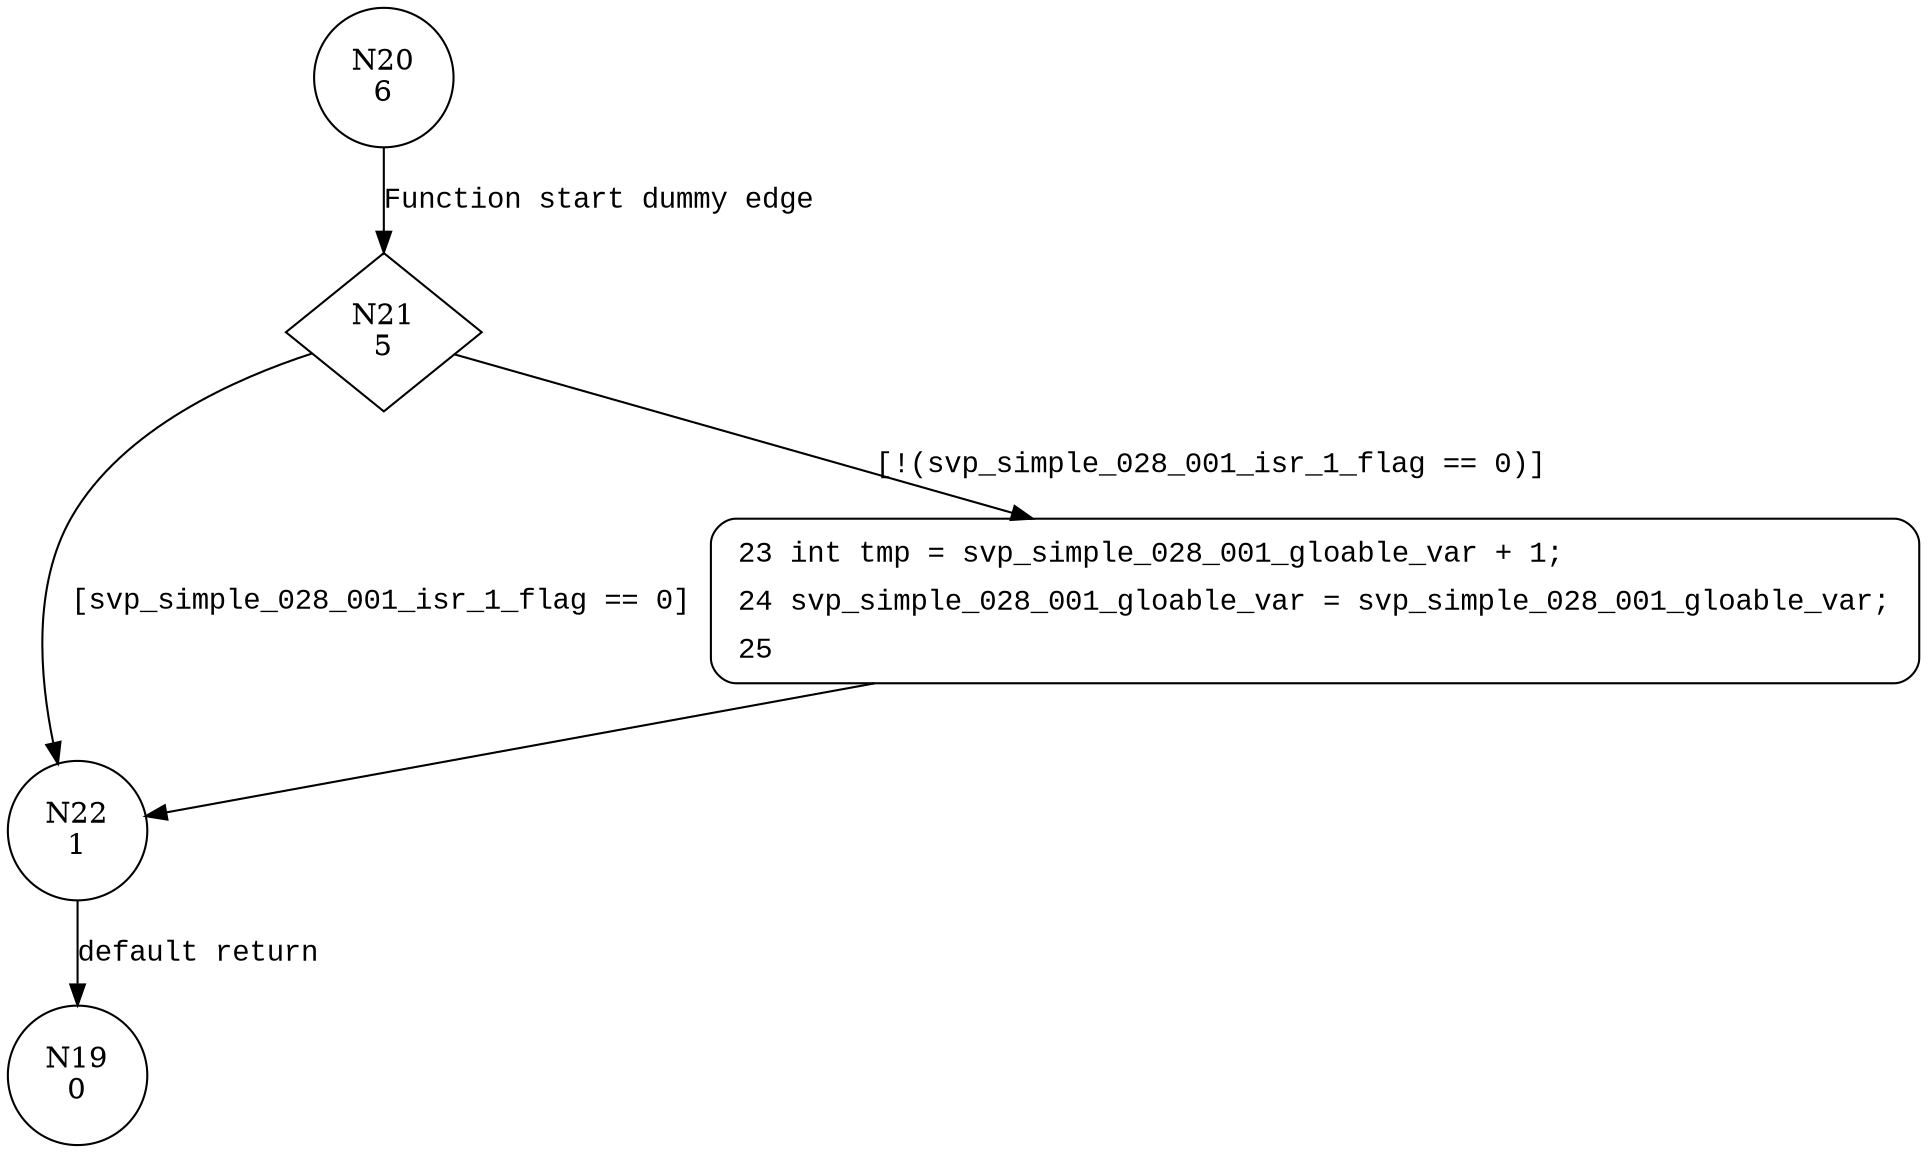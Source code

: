 digraph svp_simple_028_001_isr_2 {
20 [shape="circle" label="N20\n6"]
21 [shape="diamond" label="N21\n5"]
22 [shape="circle" label="N22\n1"]
23 [shape="circle" label="N23\n4"]
19 [shape="circle" label="N19\n0"]
23 [style="filled,bold" penwidth="1" fillcolor="white" fontname="Courier New" shape="Mrecord" label=<<table border="0" cellborder="0" cellpadding="3" bgcolor="white"><tr><td align="right">23</td><td align="left">int tmp = svp_simple_028_001_gloable_var + 1;</td></tr><tr><td align="right">24</td><td align="left">svp_simple_028_001_gloable_var = svp_simple_028_001_gloable_var;</td></tr><tr><td align="right">25</td><td align="left"></td></tr></table>>]
23 -> 22[label=""]
20 -> 21 [label="Function start dummy edge" fontname="Courier New"]
21 -> 22 [label="[svp_simple_028_001_isr_1_flag == 0]" fontname="Courier New"]
21 -> 23 [label="[!(svp_simple_028_001_isr_1_flag == 0)]" fontname="Courier New"]
22 -> 19 [label="default return" fontname="Courier New"]
}